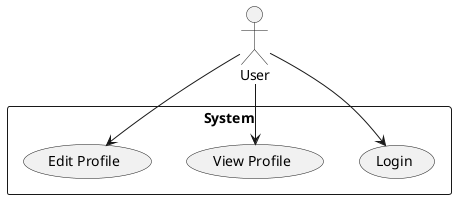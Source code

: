 @startuml
actor User
rectangle System {
  usecase "Login"
  usecase "View Profile"
  usecase "Edit Profile"
}
User --> "Login"
User --> "View Profile"
User --> "Edit Profile"
@enduml